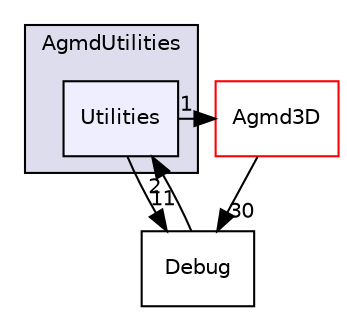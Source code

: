 digraph "J:/Projet Infographie/Moteur3D/AgmdEngine/src/AgmdUtilities/Utilities" {
  compound=true
  node [ fontsize="10", fontname="Helvetica"];
  edge [ labelfontsize="10", labelfontname="Helvetica"];
  subgraph clusterdir_7c59fcbadd8abb39f7ae389316a19242 {
    graph [ bgcolor="#ddddee", pencolor="black", label="AgmdUtilities" fontname="Helvetica", fontsize="10", URL="dir_7c59fcbadd8abb39f7ae389316a19242.html"]
  dir_80c4af12c53c91f84f6df4eed2c70e0d [shape=box, label="Utilities", style="filled", fillcolor="#eeeeff", pencolor="black", URL="dir_80c4af12c53c91f84f6df4eed2c70e0d.html"];
  }
  dir_6853730d55950a0ae3cc0847756537f9 [shape=box label="Agmd3D" fillcolor="white" style="filled" color="red" URL="dir_6853730d55950a0ae3cc0847756537f9.html"];
  dir_c4edac2dd49bbea4b29a52e5ce536fa3 [shape=box label="Debug" URL="dir_c4edac2dd49bbea4b29a52e5ce536fa3.html"];
  dir_6853730d55950a0ae3cc0847756537f9->dir_c4edac2dd49bbea4b29a52e5ce536fa3 [headlabel="30", labeldistance=1.5 headhref="dir_000001_000028.html"];
  dir_c4edac2dd49bbea4b29a52e5ce536fa3->dir_80c4af12c53c91f84f6df4eed2c70e0d [headlabel="2", labeldistance=1.5 headhref="dir_000028_000024.html"];
  dir_80c4af12c53c91f84f6df4eed2c70e0d->dir_6853730d55950a0ae3cc0847756537f9 [headlabel="1", labeldistance=1.5 headhref="dir_000024_000001.html"];
  dir_80c4af12c53c91f84f6df4eed2c70e0d->dir_c4edac2dd49bbea4b29a52e5ce536fa3 [headlabel="11", labeldistance=1.5 headhref="dir_000024_000028.html"];
}
